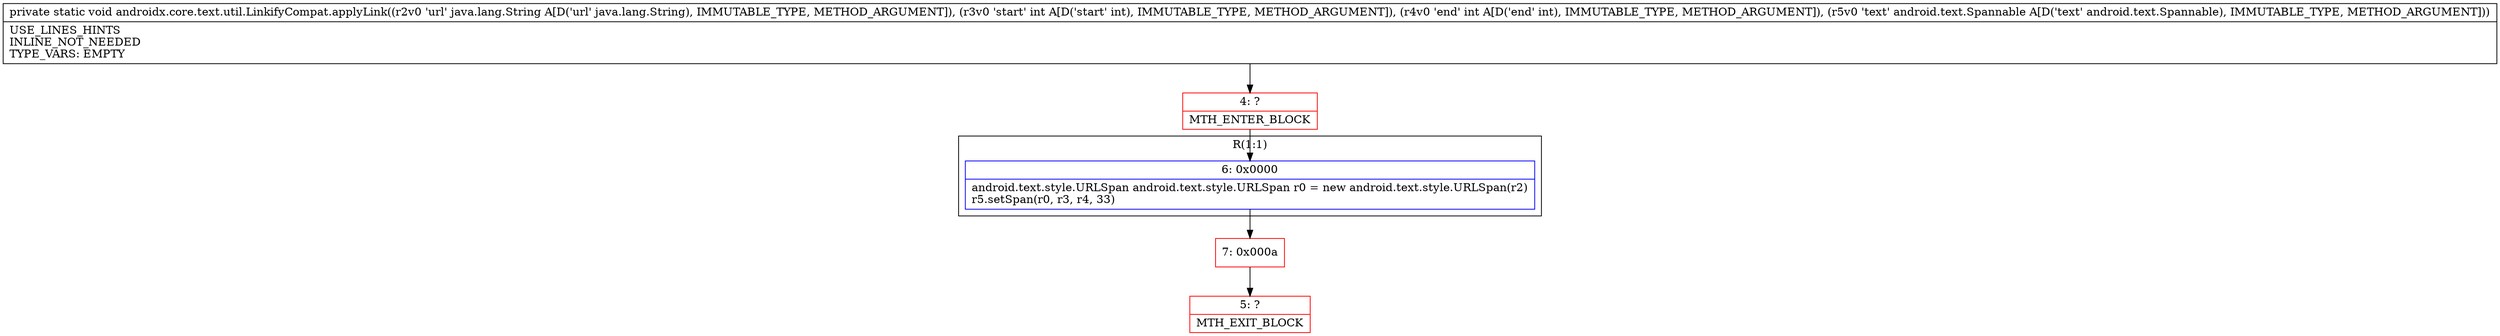 digraph "CFG forandroidx.core.text.util.LinkifyCompat.applyLink(Ljava\/lang\/String;IILandroid\/text\/Spannable;)V" {
subgraph cluster_Region_2116293484 {
label = "R(1:1)";
node [shape=record,color=blue];
Node_6 [shape=record,label="{6\:\ 0x0000|android.text.style.URLSpan android.text.style.URLSpan r0 = new android.text.style.URLSpan(r2)\lr5.setSpan(r0, r3, r4, 33)\l}"];
}
Node_4 [shape=record,color=red,label="{4\:\ ?|MTH_ENTER_BLOCK\l}"];
Node_7 [shape=record,color=red,label="{7\:\ 0x000a}"];
Node_5 [shape=record,color=red,label="{5\:\ ?|MTH_EXIT_BLOCK\l}"];
MethodNode[shape=record,label="{private static void androidx.core.text.util.LinkifyCompat.applyLink((r2v0 'url' java.lang.String A[D('url' java.lang.String), IMMUTABLE_TYPE, METHOD_ARGUMENT]), (r3v0 'start' int A[D('start' int), IMMUTABLE_TYPE, METHOD_ARGUMENT]), (r4v0 'end' int A[D('end' int), IMMUTABLE_TYPE, METHOD_ARGUMENT]), (r5v0 'text' android.text.Spannable A[D('text' android.text.Spannable), IMMUTABLE_TYPE, METHOD_ARGUMENT]))  | USE_LINES_HINTS\lINLINE_NOT_NEEDED\lTYPE_VARS: EMPTY\l}"];
MethodNode -> Node_4;Node_6 -> Node_7;
Node_4 -> Node_6;
Node_7 -> Node_5;
}

